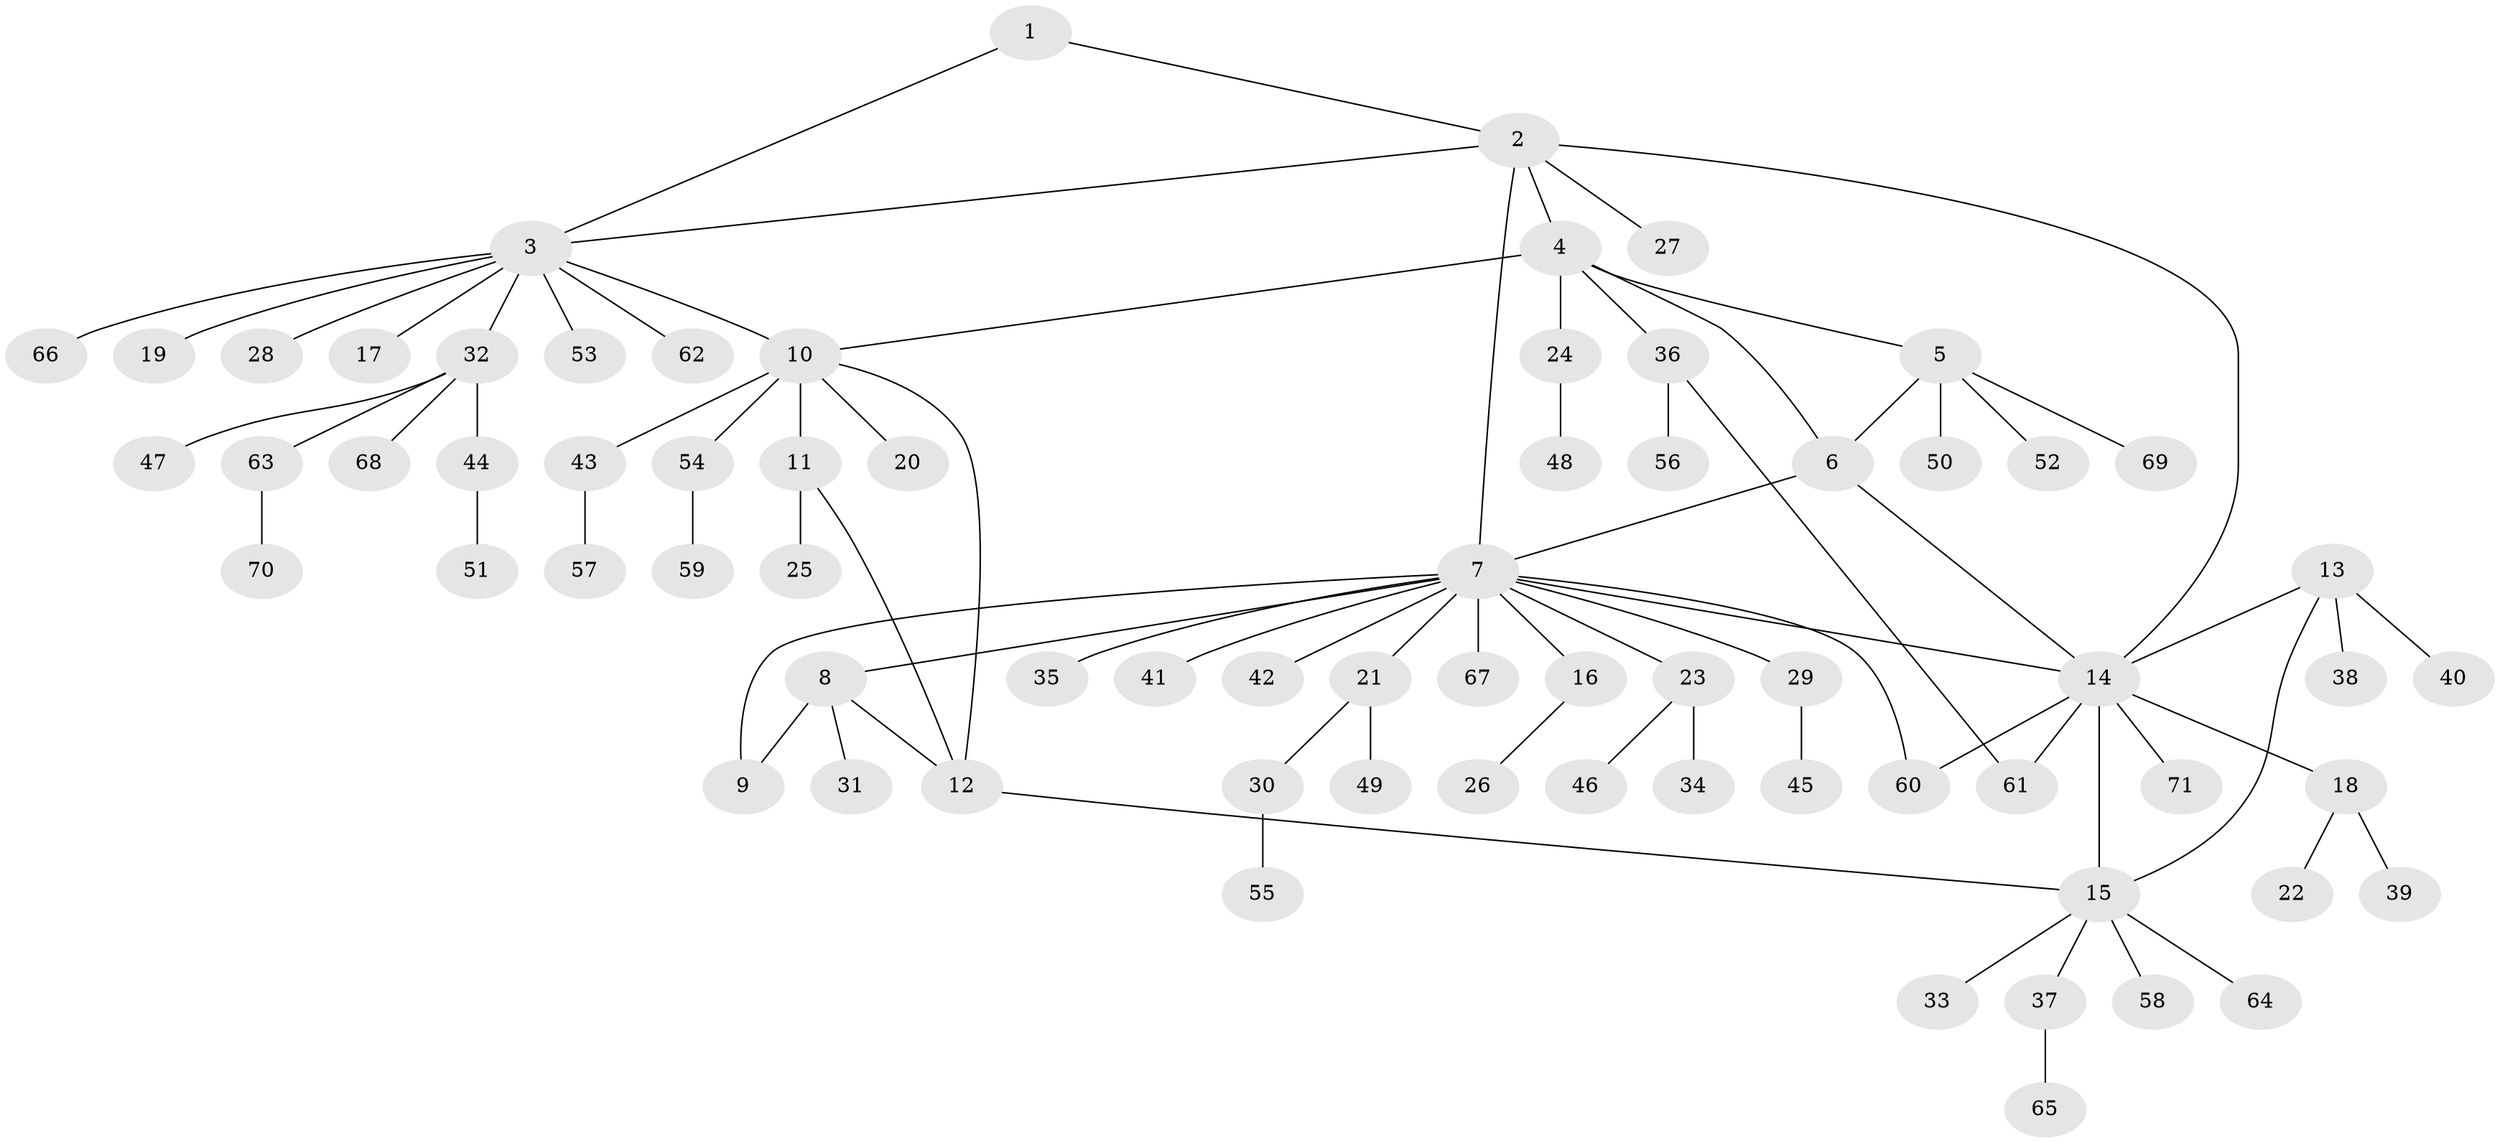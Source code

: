 // coarse degree distribution, {13: 0.02040816326530612, 10: 0.04081632653061224, 5: 0.04081632653061224, 3: 0.10204081632653061, 8: 0.02040816326530612, 1: 0.6938775510204082, 2: 0.08163265306122448}
// Generated by graph-tools (version 1.1) at 2025/19/03/04/25 18:19:39]
// undirected, 71 vertices, 83 edges
graph export_dot {
graph [start="1"]
  node [color=gray90,style=filled];
  1;
  2;
  3;
  4;
  5;
  6;
  7;
  8;
  9;
  10;
  11;
  12;
  13;
  14;
  15;
  16;
  17;
  18;
  19;
  20;
  21;
  22;
  23;
  24;
  25;
  26;
  27;
  28;
  29;
  30;
  31;
  32;
  33;
  34;
  35;
  36;
  37;
  38;
  39;
  40;
  41;
  42;
  43;
  44;
  45;
  46;
  47;
  48;
  49;
  50;
  51;
  52;
  53;
  54;
  55;
  56;
  57;
  58;
  59;
  60;
  61;
  62;
  63;
  64;
  65;
  66;
  67;
  68;
  69;
  70;
  71;
  1 -- 2;
  1 -- 3;
  2 -- 3;
  2 -- 4;
  2 -- 7;
  2 -- 14;
  2 -- 27;
  3 -- 10;
  3 -- 17;
  3 -- 19;
  3 -- 28;
  3 -- 32;
  3 -- 53;
  3 -- 62;
  3 -- 66;
  4 -- 5;
  4 -- 6;
  4 -- 10;
  4 -- 24;
  4 -- 36;
  5 -- 6;
  5 -- 50;
  5 -- 52;
  5 -- 69;
  6 -- 7;
  6 -- 14;
  7 -- 8;
  7 -- 9;
  7 -- 14;
  7 -- 16;
  7 -- 21;
  7 -- 23;
  7 -- 29;
  7 -- 35;
  7 -- 41;
  7 -- 42;
  7 -- 60;
  7 -- 67;
  8 -- 9;
  8 -- 12;
  8 -- 31;
  10 -- 11;
  10 -- 12;
  10 -- 20;
  10 -- 43;
  10 -- 54;
  11 -- 12;
  11 -- 25;
  12 -- 15;
  13 -- 14;
  13 -- 15;
  13 -- 38;
  13 -- 40;
  14 -- 15;
  14 -- 18;
  14 -- 60;
  14 -- 61;
  14 -- 71;
  15 -- 33;
  15 -- 37;
  15 -- 58;
  15 -- 64;
  16 -- 26;
  18 -- 22;
  18 -- 39;
  21 -- 30;
  21 -- 49;
  23 -- 34;
  23 -- 46;
  24 -- 48;
  29 -- 45;
  30 -- 55;
  32 -- 44;
  32 -- 47;
  32 -- 63;
  32 -- 68;
  36 -- 56;
  36 -- 61;
  37 -- 65;
  43 -- 57;
  44 -- 51;
  54 -- 59;
  63 -- 70;
}
